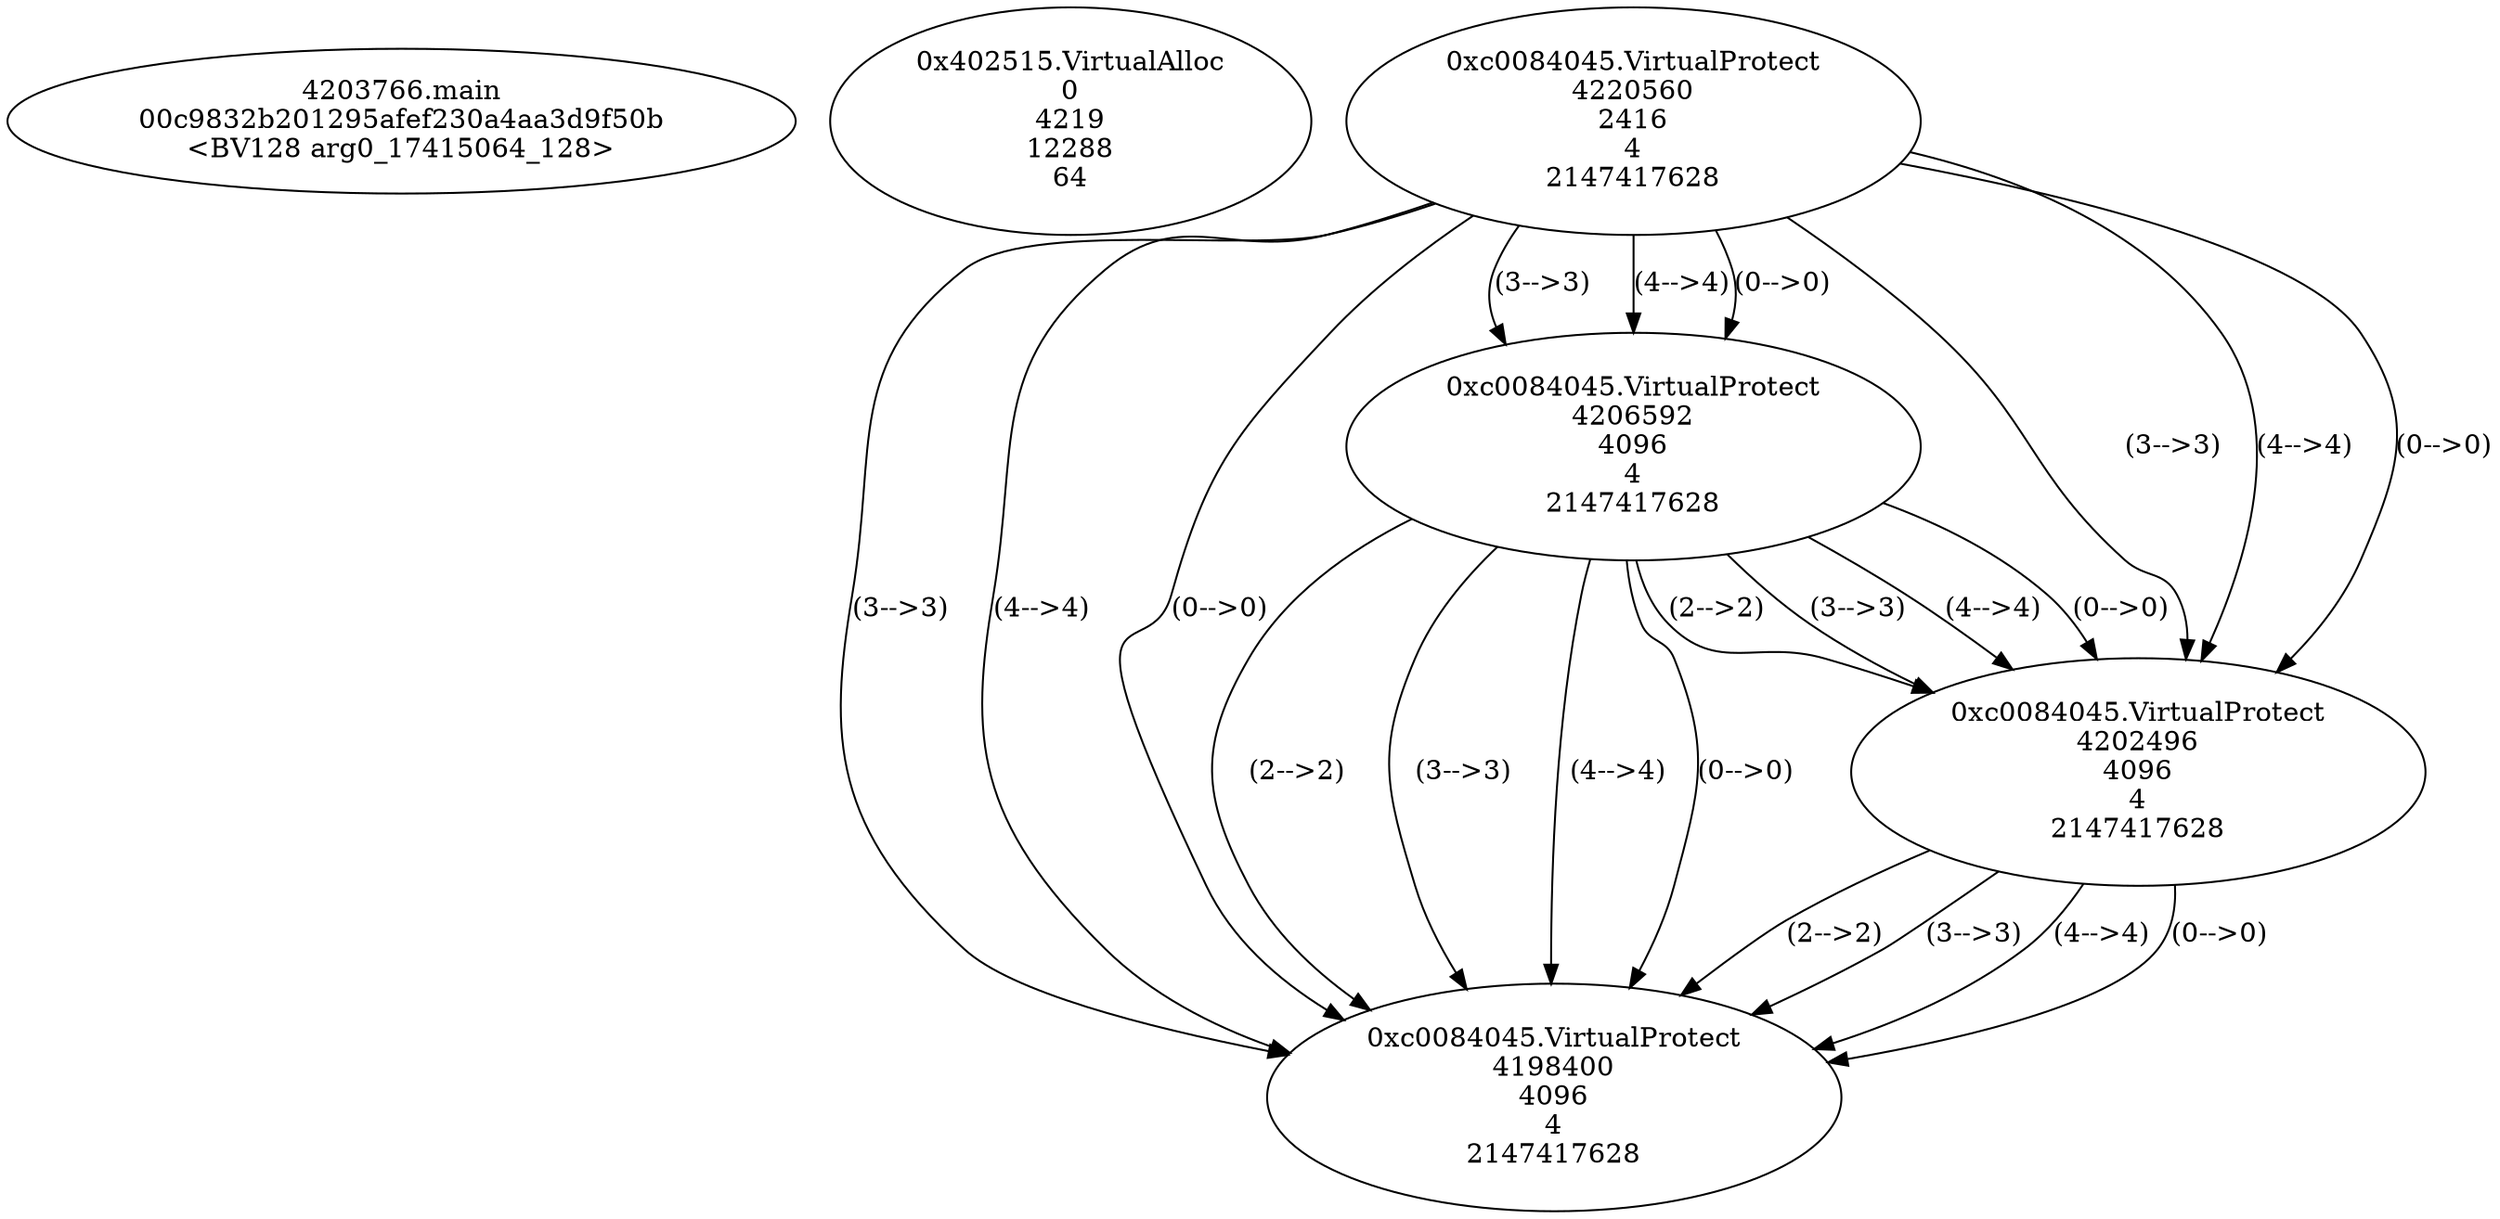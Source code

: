 // Global SCDG with merge call
digraph {
	0 [label="4203766.main
00c9832b201295afef230a4aa3d9f50b
<BV128 arg0_17415064_128>"]
	1 [label="0x402515.VirtualAlloc
0
4219
12288
64"]
	2 [label="0xc0084045.VirtualProtect
4220560
2416
4
2147417628"]
	3 [label="0xc0084045.VirtualProtect
4206592
4096
4
2147417628"]
	2 -> 3 [label="(3-->3)"]
	2 -> 3 [label="(4-->4)"]
	2 -> 3 [label="(0-->0)"]
	4 [label="0xc0084045.VirtualProtect
4202496
4096
4
2147417628"]
	3 -> 4 [label="(2-->2)"]
	2 -> 4 [label="(3-->3)"]
	3 -> 4 [label="(3-->3)"]
	2 -> 4 [label="(4-->4)"]
	3 -> 4 [label="(4-->4)"]
	2 -> 4 [label="(0-->0)"]
	3 -> 4 [label="(0-->0)"]
	5 [label="0xc0084045.VirtualProtect
4198400
4096
4
2147417628"]
	3 -> 5 [label="(2-->2)"]
	4 -> 5 [label="(2-->2)"]
	2 -> 5 [label="(3-->3)"]
	3 -> 5 [label="(3-->3)"]
	4 -> 5 [label="(3-->3)"]
	2 -> 5 [label="(4-->4)"]
	3 -> 5 [label="(4-->4)"]
	4 -> 5 [label="(4-->4)"]
	2 -> 5 [label="(0-->0)"]
	3 -> 5 [label="(0-->0)"]
	4 -> 5 [label="(0-->0)"]
}
